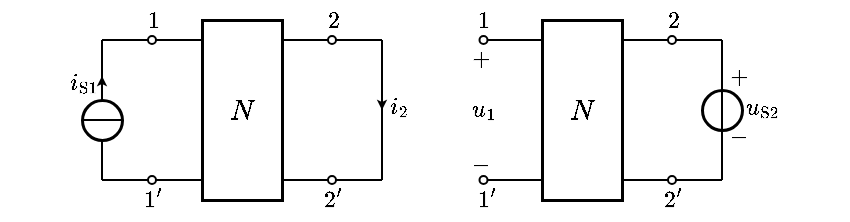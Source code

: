 <mxfile version="17.2.1" type="device"><diagram id="5rbgzLOTwC2UY9oqK9Cq" name="第 1 页"><mxGraphModel dx="538" dy="391" grid="1" gridSize="5" guides="1" tooltips="1" connect="1" arrows="1" fold="1" page="1" pageScale="1" pageWidth="827" pageHeight="1169" math="1" shadow="0"><root><mxCell id="0"/><mxCell id="1" parent="0"/><mxCell id="bXhRz9zdWTw2_m6RRyU6-21" value="" style="endArrow=oval;html=1;rounded=0;fontSize=10;startSize=4;endSize=4;endFill=0;" parent="1" edge="1"><mxGeometry width="50" height="50" relative="1" as="geometry"><mxPoint x="265" y="275.0" as="sourcePoint"/><mxPoint x="290" y="275" as="targetPoint"/></mxGeometry></mxCell><mxCell id="bXhRz9zdWTw2_m6RRyU6-22" value="" style="endArrow=classic;html=1;rounded=0;fontSize=10;endSize=2;" parent="1" edge="1"><mxGeometry width="50" height="50" relative="1" as="geometry"><mxPoint x="315" y="295" as="sourcePoint"/><mxPoint x="315" y="310" as="targetPoint"/></mxGeometry></mxCell><mxCell id="bXhRz9zdWTw2_m6RRyU6-23" value="$$i_2$$" style="text;html=1;resizable=1;autosize=1;align=center;verticalAlign=middle;points=[];fillColor=none;strokeColor=none;rounded=0;fontSize=10;movable=1;rotatable=1;deletable=1;editable=1;connectable=1;" parent="1" vertex="1"><mxGeometry x="315" y="298" width="15" height="20" as="geometry"/></mxCell><mxCell id="bXhRz9zdWTw2_m6RRyU6-24" value="" style="endArrow=oval;html=1;rounded=0;fontSize=10;startSize=4;endSize=4;endFill=0;" parent="1" edge="1"><mxGeometry width="50" height="50" relative="1" as="geometry"><mxPoint x="265" y="345.0" as="sourcePoint"/><mxPoint x="290" y="345" as="targetPoint"/></mxGeometry></mxCell><mxCell id="bXhRz9zdWTw2_m6RRyU6-28" value="\(N\)" style="rounded=0;whiteSpace=wrap;html=1;strokeWidth=1.5;" parent="1" vertex="1"><mxGeometry x="225" y="265" width="40" height="90" as="geometry"/></mxCell><mxCell id="hEahlMSmCrtXAFe2bW3f-4" value="" style="endArrow=none;html=1;rounded=0;startSize=4;endSize=4;" parent="1" edge="1"><mxGeometry width="50" height="50" relative="1" as="geometry"><mxPoint x="292" y="275" as="sourcePoint"/><mxPoint x="315" y="275" as="targetPoint"/></mxGeometry></mxCell><mxCell id="hEahlMSmCrtXAFe2bW3f-5" value="" style="endArrow=none;html=1;rounded=0;startSize=4;endSize=4;" parent="1" edge="1"><mxGeometry width="50" height="50" relative="1" as="geometry"><mxPoint x="292" y="345" as="sourcePoint"/><mxPoint x="315" y="345" as="targetPoint"/></mxGeometry></mxCell><mxCell id="hEahlMSmCrtXAFe2bW3f-6" value="" style="endArrow=none;html=1;rounded=0;startSize=4;endSize=4;" parent="1" edge="1"><mxGeometry width="50" height="50" relative="1" as="geometry"><mxPoint x="315" y="345" as="sourcePoint"/><mxPoint x="315" y="275" as="targetPoint"/></mxGeometry></mxCell><mxCell id="hEahlMSmCrtXAFe2bW3f-7" value="$$2$$" style="text;html=1;resizable=1;autosize=1;align=center;verticalAlign=middle;points=[];fillColor=none;strokeColor=none;rounded=0;fontSize=10;movable=1;rotatable=1;deletable=1;editable=1;connectable=1;" parent="1" vertex="1"><mxGeometry x="280" y="255" width="20" height="20" as="geometry"/></mxCell><mxCell id="hEahlMSmCrtXAFe2bW3f-8" value="$$2'$$" style="text;html=1;resizable=1;autosize=1;align=center;verticalAlign=middle;points=[];fillColor=none;strokeColor=none;rounded=0;fontSize=10;movable=1;rotatable=1;deletable=1;editable=1;connectable=1;" parent="1" vertex="1"><mxGeometry x="280" y="345" width="20" height="20" as="geometry"/></mxCell><mxCell id="hEahlMSmCrtXAFe2bW3f-11" value="$$-$$" style="text;resizable=1;autosize=1;align=center;verticalAlign=middle;points=[];fillColor=none;strokeColor=none;rounded=0;html=1;imageAspect=1;noLabel=0;recursiveResize=1;expand=1;editable=1;movable=1;rotatable=1;deletable=1;connectable=0;comic=0;fontSize=10;" parent="1" vertex="1"><mxGeometry x="485" y="312.5" width="15" height="20" as="geometry"/></mxCell><mxCell id="hEahlMSmCrtXAFe2bW3f-12" value="$$+$$" style="text;html=1;resizable=1;autosize=1;align=center;verticalAlign=middle;points=[];fillColor=none;strokeColor=none;rounded=0;movable=1;rotatable=1;deletable=1;editable=1;connectable=0;fontSize=10;" parent="1" vertex="1"><mxGeometry x="485" y="283" width="15" height="20" as="geometry"/></mxCell><mxCell id="hEahlMSmCrtXAFe2bW3f-13" value="" style="endArrow=none;html=1;rounded=0;fontSize=10;startSize=4;endSize=4;entryX=1;entryY=0.5;entryDx=0;entryDy=0;entryPerimeter=0;" parent="1" edge="1"><mxGeometry width="50" height="50" relative="1" as="geometry"><mxPoint x="485" y="280" as="sourcePoint"/><mxPoint x="485" y="275" as="targetPoint"/></mxGeometry></mxCell><mxCell id="hEahlMSmCrtXAFe2bW3f-15" value="" style="ellipse;whiteSpace=wrap;html=1;aspect=fixed;labelBorderColor=none;fontSize=10;strokeColor=default;strokeWidth=1.5;fillColor=none;" parent="1" vertex="1"><mxGeometry x="475" y="300" width="20" height="20" as="geometry"/></mxCell><mxCell id="hEahlMSmCrtXAFe2bW3f-16" value="" style="endArrow=none;html=1;rounded=0;fontSize=10;startSize=4;endSize=4;" parent="1" edge="1"><mxGeometry width="50" height="50" relative="1" as="geometry"><mxPoint x="485" y="345" as="sourcePoint"/><mxPoint x="485" y="280" as="targetPoint"/></mxGeometry></mxCell><mxCell id="hEahlMSmCrtXAFe2bW3f-18" value="\(u_{\mathrm{S}2}\)" style="text;html=1;resizable=1;autosize=1;align=center;verticalAlign=middle;points=[];fillColor=none;strokeColor=none;rounded=0;comic=0;movable=1;rotatable=1;deletable=1;editable=1;connectable=0;fontSize=10;" parent="1" vertex="1"><mxGeometry x="490" y="299" width="30" height="20" as="geometry"/></mxCell><mxCell id="hEahlMSmCrtXAFe2bW3f-19" value="" style="endArrow=oval;html=1;rounded=0;fontSize=10;startSize=4;endSize=4;endFill=0;" parent="1" edge="1"><mxGeometry width="50" height="50" relative="1" as="geometry"><mxPoint x="435" y="275.0" as="sourcePoint"/><mxPoint x="460" y="275" as="targetPoint"/></mxGeometry></mxCell><mxCell id="hEahlMSmCrtXAFe2bW3f-22" value="" style="endArrow=oval;html=1;rounded=0;fontSize=10;startSize=4;endSize=4;endFill=0;" parent="1" edge="1"><mxGeometry width="50" height="50" relative="1" as="geometry"><mxPoint x="435" y="345.0" as="sourcePoint"/><mxPoint x="460" y="345" as="targetPoint"/></mxGeometry></mxCell><mxCell id="hEahlMSmCrtXAFe2bW3f-23" value="\(N\)" style="rounded=0;whiteSpace=wrap;html=1;strokeWidth=1.5;" parent="1" vertex="1"><mxGeometry x="395" y="265" width="40" height="90" as="geometry"/></mxCell><mxCell id="hEahlMSmCrtXAFe2bW3f-26" value="" style="endArrow=none;html=1;rounded=0;startSize=4;endSize=4;" parent="1" edge="1"><mxGeometry width="50" height="50" relative="1" as="geometry"><mxPoint x="462" y="275" as="sourcePoint"/><mxPoint x="485" y="275" as="targetPoint"/></mxGeometry></mxCell><mxCell id="hEahlMSmCrtXAFe2bW3f-27" value="" style="endArrow=none;html=1;rounded=0;startSize=4;endSize=4;" parent="1" edge="1"><mxGeometry width="50" height="50" relative="1" as="geometry"><mxPoint x="462" y="345" as="sourcePoint"/><mxPoint x="485" y="345" as="targetPoint"/></mxGeometry></mxCell><mxCell id="hEahlMSmCrtXAFe2bW3f-29" value="$$2$$" style="text;html=1;resizable=1;autosize=1;align=center;verticalAlign=middle;points=[];fillColor=none;strokeColor=none;rounded=0;fontSize=10;movable=1;rotatable=1;deletable=1;editable=1;connectable=1;" parent="1" vertex="1"><mxGeometry x="450" y="255" width="20" height="20" as="geometry"/></mxCell><mxCell id="hEahlMSmCrtXAFe2bW3f-30" value="$$2'$$" style="text;html=1;resizable=1;autosize=1;align=center;verticalAlign=middle;points=[];fillColor=none;strokeColor=none;rounded=0;fontSize=10;movable=1;rotatable=1;deletable=1;editable=1;connectable=1;" parent="1" vertex="1"><mxGeometry x="450" y="345" width="20" height="20" as="geometry"/></mxCell><mxCell id="9tkqoSNGLSPoOWjofAqb-3" value="" style="endArrow=oval;html=1;rounded=0;fontSize=10;startSize=4;endSize=4;endFill=0;" edge="1" parent="1"><mxGeometry width="50" height="50" relative="1" as="geometry"><mxPoint x="175" y="275.0" as="sourcePoint"/><mxPoint x="200" y="275.0" as="targetPoint"/></mxGeometry></mxCell><mxCell id="9tkqoSNGLSPoOWjofAqb-4" value="" style="ellipse;whiteSpace=wrap;html=1;aspect=fixed;labelBorderColor=none;fontSize=10;strokeColor=default;strokeWidth=1.5;fillColor=none;connectable=0;" vertex="1" parent="1"><mxGeometry x="165" y="305" width="20" height="20" as="geometry"/></mxCell><mxCell id="9tkqoSNGLSPoOWjofAqb-5" value="" style="endArrow=none;html=1;rounded=0;fontSize=10;startSize=4;endSize=4;" edge="1" parent="1"><mxGeometry width="50" height="50" relative="1" as="geometry"><mxPoint x="175" y="345.0" as="sourcePoint"/><mxPoint x="175" y="325.0" as="targetPoint"/></mxGeometry></mxCell><mxCell id="9tkqoSNGLSPoOWjofAqb-6" value="" style="endArrow=oval;html=1;rounded=0;fontSize=10;startSize=4;endSize=4;endFill=0;" edge="1" parent="1"><mxGeometry width="50" height="50" relative="1" as="geometry"><mxPoint x="175" y="345.0" as="sourcePoint"/><mxPoint x="200" y="345.0" as="targetPoint"/></mxGeometry></mxCell><mxCell id="9tkqoSNGLSPoOWjofAqb-7" value="\(i_{\mathrm{S}1}\)" style="text;html=1;resizable=1;autosize=1;align=center;verticalAlign=middle;points=[];fillColor=none;strokeColor=none;rounded=0;comic=0;movable=1;rotatable=1;deletable=1;editable=1;connectable=0;fontSize=10;" vertex="1" parent="1"><mxGeometry x="153" y="286" width="25" height="20" as="geometry"/></mxCell><mxCell id="9tkqoSNGLSPoOWjofAqb-11" value="" style="endArrow=none;html=1;rounded=0;fontFamily=Helvetica;" edge="1" parent="1"><mxGeometry width="50" height="50" relative="1" as="geometry"><mxPoint x="175" y="275.0" as="sourcePoint"/><mxPoint x="175" y="305.0" as="targetPoint"/></mxGeometry></mxCell><mxCell id="9tkqoSNGLSPoOWjofAqb-12" value="" style="endArrow=none;html=1;rounded=0;fontFamily=Helvetica;" edge="1" parent="1"><mxGeometry width="50" height="50" relative="1" as="geometry"><mxPoint x="165" y="315.0" as="sourcePoint"/><mxPoint x="185" y="315.0" as="targetPoint"/></mxGeometry></mxCell><mxCell id="9tkqoSNGLSPoOWjofAqb-13" value="" style="endArrow=classic;html=1;rounded=0;fontSize=10;endSize=2;" edge="1" parent="1"><mxGeometry width="50" height="50" relative="1" as="geometry"><mxPoint x="175" y="303" as="sourcePoint"/><mxPoint x="175" y="293" as="targetPoint"/></mxGeometry></mxCell><mxCell id="9tkqoSNGLSPoOWjofAqb-15" value="" style="endArrow=none;html=1;rounded=0;fontSize=10;startSize=4;endSize=4;" edge="1" parent="1"><mxGeometry width="50" height="50" relative="1" as="geometry"><mxPoint x="202" y="275.0" as="sourcePoint"/><mxPoint x="225" y="275.0" as="targetPoint"/></mxGeometry></mxCell><mxCell id="9tkqoSNGLSPoOWjofAqb-16" value="" style="endArrow=none;html=1;rounded=0;fontSize=10;startSize=4;endSize=4;" edge="1" parent="1"><mxGeometry width="50" height="50" relative="1" as="geometry"><mxPoint x="202" y="345.0" as="sourcePoint"/><mxPoint x="225" y="345.0" as="targetPoint"/></mxGeometry></mxCell><mxCell id="9tkqoSNGLSPoOWjofAqb-19" value="$$1'$$" style="text;html=1;resizable=1;autosize=1;align=center;verticalAlign=middle;points=[];fillColor=none;strokeColor=none;rounded=0;fontSize=10;movable=1;rotatable=1;deletable=1;editable=1;connectable=1;" vertex="1" parent="1"><mxGeometry x="190" y="345" width="20" height="20" as="geometry"/></mxCell><mxCell id="9tkqoSNGLSPoOWjofAqb-20" value="$$1$$" style="text;html=1;resizable=1;autosize=1;align=center;verticalAlign=middle;points=[];fillColor=none;strokeColor=none;rounded=0;fontSize=10;movable=1;rotatable=1;deletable=1;editable=1;connectable=1;" vertex="1" parent="1"><mxGeometry x="190" y="255" width="20" height="20" as="geometry"/></mxCell><mxCell id="9tkqoSNGLSPoOWjofAqb-26" value="$$+$$" style="text;html=1;resizable=1;autosize=1;align=center;verticalAlign=middle;points=[];fillColor=none;strokeColor=none;rounded=0;movable=1;rotatable=1;deletable=1;editable=1;connectable=0;fontSize=10;" vertex="1" parent="1"><mxGeometry x="356.75" y="278" width="15" height="12" as="geometry"/></mxCell><mxCell id="9tkqoSNGLSPoOWjofAqb-27" value="$$-$$" style="text;resizable=1;autosize=1;align=center;verticalAlign=middle;points=[];fillColor=none;strokeColor=none;rounded=0;html=1;imageAspect=1;noLabel=0;recursiveResize=1;expand=1;editable=1;movable=1;rotatable=1;deletable=1;connectable=0;comic=0;fontSize=10;" vertex="1" parent="1"><mxGeometry x="356.75" y="332" width="15" height="9" as="geometry"/></mxCell><mxCell id="9tkqoSNGLSPoOWjofAqb-28" value="\(u_1\)" style="text;html=1;resizable=1;autosize=1;align=center;verticalAlign=middle;points=[];fillColor=none;strokeColor=none;rounded=0;comic=0;movable=1;rotatable=1;deletable=1;editable=1;connectable=1;fontSize=10;" vertex="1" parent="1"><mxGeometry x="355.75" y="300" width="20" height="20" as="geometry"/></mxCell><mxCell id="9tkqoSNGLSPoOWjofAqb-33" value="" style="endArrow=none;html=1;rounded=0;fontSize=10;startSize=4;endSize=4;startArrow=oval;startFill=0;" edge="1" parent="1"><mxGeometry width="50" height="50" relative="1" as="geometry"><mxPoint x="365.75" y="345.0" as="sourcePoint"/><mxPoint x="394.75" y="345.0" as="targetPoint"/></mxGeometry></mxCell><mxCell id="9tkqoSNGLSPoOWjofAqb-36" value="$$1'$$" style="text;html=1;resizable=1;autosize=1;align=center;verticalAlign=middle;points=[];fillColor=none;strokeColor=none;rounded=0;fontSize=10;movable=1;rotatable=1;deletable=1;editable=1;connectable=0;" vertex="1" parent="1"><mxGeometry x="356.75" y="345" width="20" height="20" as="geometry"/></mxCell><mxCell id="9tkqoSNGLSPoOWjofAqb-37" value="$$1$$" style="text;html=1;resizable=1;autosize=1;align=center;verticalAlign=middle;points=[];fillColor=none;strokeColor=none;rounded=0;fontSize=10;movable=1;rotatable=1;deletable=1;editable=1;connectable=0;" vertex="1" parent="1"><mxGeometry x="355" y="255" width="20" height="20" as="geometry"/></mxCell><mxCell id="9tkqoSNGLSPoOWjofAqb-38" value="" style="endArrow=none;html=1;rounded=0;fontSize=10;startSize=4;endSize=4;startArrow=oval;startFill=0;" edge="1" parent="1"><mxGeometry width="50" height="50" relative="1" as="geometry"><mxPoint x="365.75" y="275.0" as="sourcePoint"/><mxPoint x="395.75" y="275.0" as="targetPoint"/></mxGeometry></mxCell></root></mxGraphModel></diagram></mxfile>